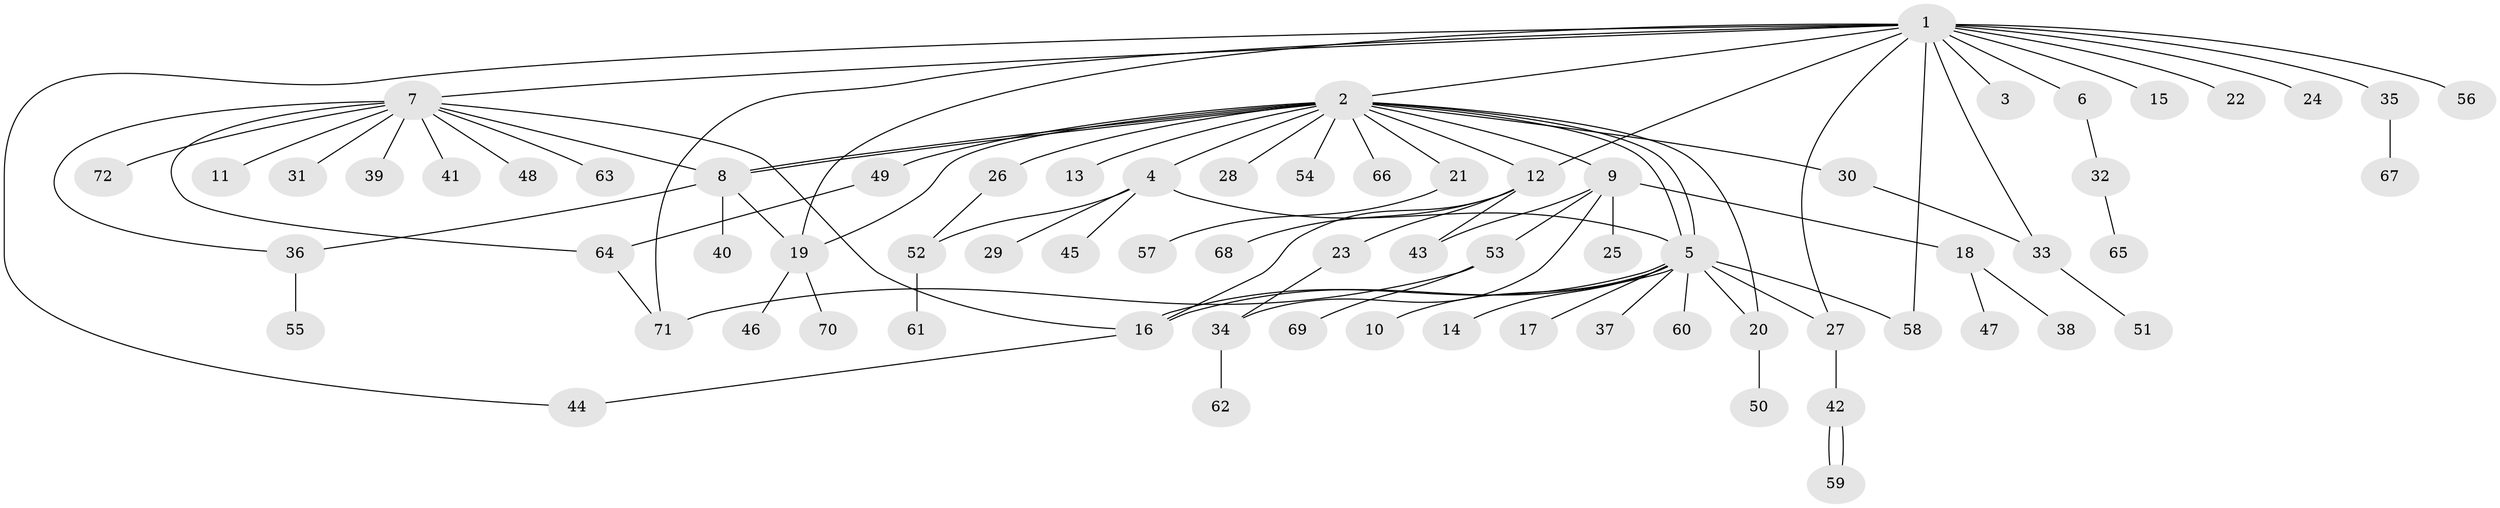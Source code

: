 // Generated by graph-tools (version 1.1) at 2025/35/03/09/25 02:35:36]
// undirected, 72 vertices, 94 edges
graph export_dot {
graph [start="1"]
  node [color=gray90,style=filled];
  1;
  2;
  3;
  4;
  5;
  6;
  7;
  8;
  9;
  10;
  11;
  12;
  13;
  14;
  15;
  16;
  17;
  18;
  19;
  20;
  21;
  22;
  23;
  24;
  25;
  26;
  27;
  28;
  29;
  30;
  31;
  32;
  33;
  34;
  35;
  36;
  37;
  38;
  39;
  40;
  41;
  42;
  43;
  44;
  45;
  46;
  47;
  48;
  49;
  50;
  51;
  52;
  53;
  54;
  55;
  56;
  57;
  58;
  59;
  60;
  61;
  62;
  63;
  64;
  65;
  66;
  67;
  68;
  69;
  70;
  71;
  72;
  1 -- 2;
  1 -- 3;
  1 -- 6;
  1 -- 7;
  1 -- 12;
  1 -- 15;
  1 -- 19;
  1 -- 22;
  1 -- 24;
  1 -- 27;
  1 -- 33;
  1 -- 35;
  1 -- 44;
  1 -- 56;
  1 -- 58;
  1 -- 71;
  2 -- 4;
  2 -- 5;
  2 -- 5;
  2 -- 8;
  2 -- 8;
  2 -- 9;
  2 -- 12;
  2 -- 13;
  2 -- 19;
  2 -- 20;
  2 -- 21;
  2 -- 26;
  2 -- 28;
  2 -- 30;
  2 -- 49;
  2 -- 54;
  2 -- 66;
  4 -- 5;
  4 -- 29;
  4 -- 45;
  4 -- 52;
  5 -- 10;
  5 -- 14;
  5 -- 16;
  5 -- 16;
  5 -- 17;
  5 -- 20;
  5 -- 27;
  5 -- 37;
  5 -- 58;
  5 -- 60;
  6 -- 32;
  7 -- 8;
  7 -- 11;
  7 -- 16;
  7 -- 31;
  7 -- 36;
  7 -- 39;
  7 -- 41;
  7 -- 48;
  7 -- 63;
  7 -- 64;
  7 -- 72;
  8 -- 19;
  8 -- 36;
  8 -- 40;
  9 -- 18;
  9 -- 25;
  9 -- 34;
  9 -- 43;
  9 -- 53;
  12 -- 16;
  12 -- 23;
  12 -- 43;
  12 -- 68;
  16 -- 44;
  18 -- 38;
  18 -- 47;
  19 -- 46;
  19 -- 70;
  20 -- 50;
  21 -- 57;
  23 -- 34;
  26 -- 52;
  27 -- 42;
  30 -- 33;
  32 -- 65;
  33 -- 51;
  34 -- 62;
  35 -- 67;
  36 -- 55;
  42 -- 59;
  42 -- 59;
  49 -- 64;
  52 -- 61;
  53 -- 69;
  53 -- 71;
  64 -- 71;
}
